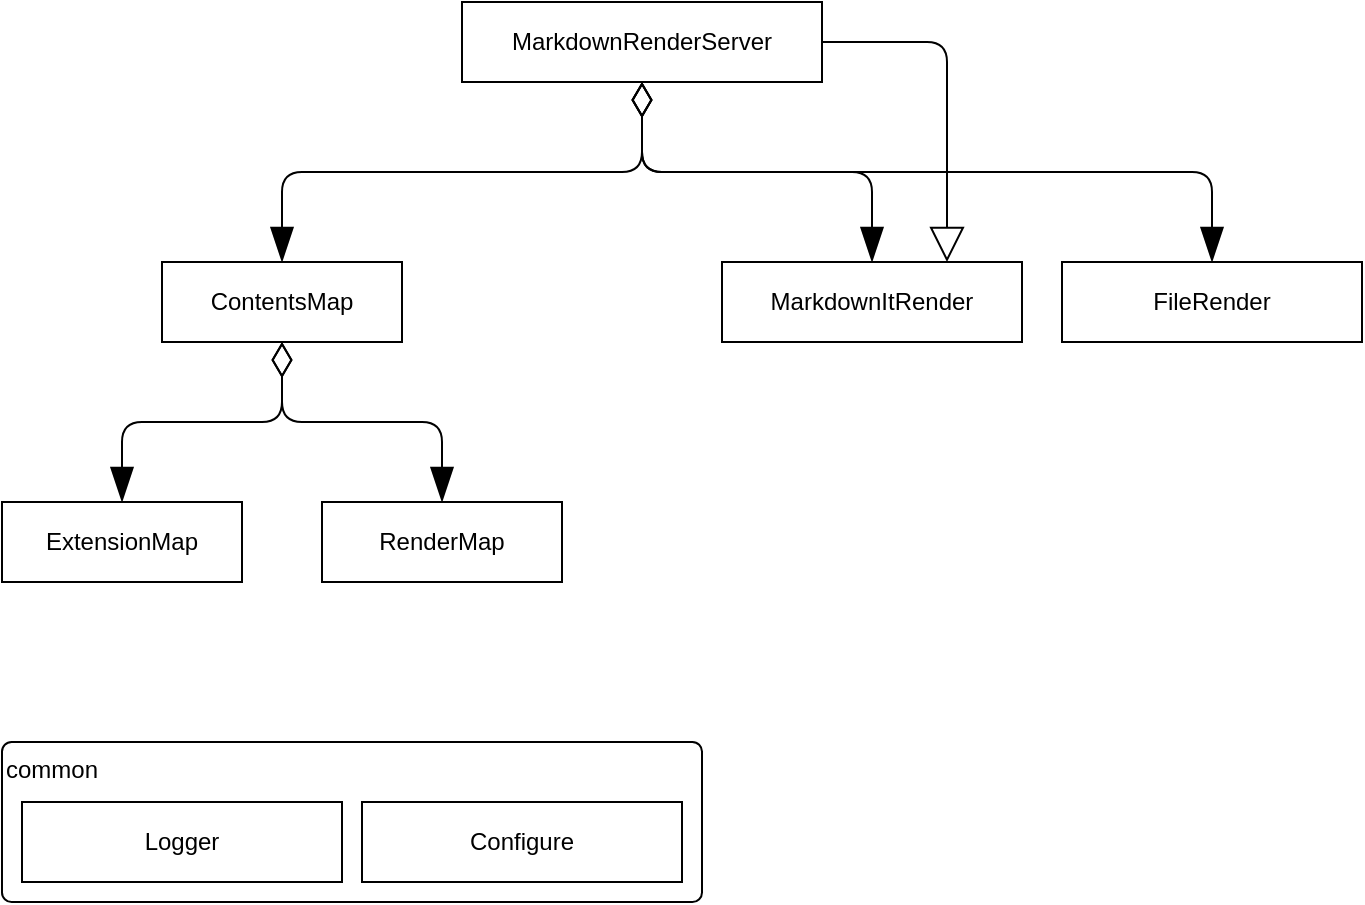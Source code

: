 <mxfile>
    <diagram id="vCkBioVn1saSBGnICoLu" name="ページ1">
        <mxGraphModel dx="813" dy="746" grid="1" gridSize="10" guides="1" tooltips="1" connect="1" arrows="1" fold="1" page="1" pageScale="1" pageWidth="1169" pageHeight="827" math="0" shadow="0">
            <root>
                <mxCell id="0"/>
                <mxCell id="1" parent="0"/>
                <mxCell id="21" style="edgeStyle=elbowEdgeStyle;html=1;entryX=0.5;entryY=0;entryDx=0;entryDy=0;elbow=vertical;startArrow=diamondThin;startFill=0;targetPerimeterSpacing=0;startSize=15;endSize=15;endArrow=blockThin;endFill=1;" edge="1" parent="1" source="16" target="17">
                    <mxGeometry relative="1" as="geometry"/>
                </mxCell>
                <mxCell id="22" style="edgeStyle=elbowEdgeStyle;elbow=vertical;html=1;startArrow=diamondThin;startFill=0;targetPerimeterSpacing=0;startSize=15;endSize=15;endArrow=blockThin;endFill=1;" edge="1" parent="1" source="16" target="19">
                    <mxGeometry relative="1" as="geometry"/>
                </mxCell>
                <mxCell id="16" value="ContentsMap" style="rounded=0;whiteSpace=wrap;html=1;fillColor=none;" vertex="1" parent="1">
                    <mxGeometry x="120" y="480" width="120" height="40" as="geometry"/>
                </mxCell>
                <mxCell id="17" value="ExtensionMap" style="rounded=0;whiteSpace=wrap;html=1;fillColor=none;" vertex="1" parent="1">
                    <mxGeometry x="40" y="600" width="120" height="40" as="geometry"/>
                </mxCell>
                <mxCell id="19" value="RenderMap" style="rounded=0;whiteSpace=wrap;html=1;fillColor=none;" vertex="1" parent="1">
                    <mxGeometry x="200" y="600" width="120" height="40" as="geometry"/>
                </mxCell>
                <mxCell id="26" style="edgeStyle=elbowEdgeStyle;elbow=vertical;html=1;startArrow=diamondThin;startFill=0;endArrow=blockThin;endFill=1;startSize=15;endSize=15;targetPerimeterSpacing=0;" edge="1" parent="1" source="20" target="24">
                    <mxGeometry relative="1" as="geometry"/>
                </mxCell>
                <mxCell id="27" style="edgeStyle=elbowEdgeStyle;elbow=vertical;html=1;startArrow=diamondThin;startFill=0;endArrow=blockThin;endFill=1;startSize=15;endSize=15;targetPerimeterSpacing=0;" edge="1" parent="1" source="20" target="25">
                    <mxGeometry relative="1" as="geometry"/>
                </mxCell>
                <mxCell id="28" style="edgeStyle=elbowEdgeStyle;elbow=vertical;html=1;entryX=0.75;entryY=0;entryDx=0;entryDy=0;startArrow=none;startFill=0;endArrow=block;endFill=0;startSize=15;endSize=15;targetPerimeterSpacing=0;" edge="1" parent="1" source="20" target="24">
                    <mxGeometry relative="1" as="geometry">
                        <Array as="points">
                            <mxPoint x="460" y="370"/>
                        </Array>
                    </mxGeometry>
                </mxCell>
                <mxCell id="20" value="MarkdownRenderServer" style="rounded=0;whiteSpace=wrap;html=1;fillColor=none;" vertex="1" parent="1">
                    <mxGeometry x="270" y="350" width="180" height="40" as="geometry"/>
                </mxCell>
                <mxCell id="23" style="edgeStyle=elbowEdgeStyle;elbow=vertical;html=1;startArrow=diamondThin;startFill=0;targetPerimeterSpacing=0;startSize=15;endSize=15;endArrow=blockThin;endFill=1;" edge="1" parent="1" source="20" target="16">
                    <mxGeometry relative="1" as="geometry">
                        <mxPoint x="190" y="530" as="sourcePoint"/>
                        <mxPoint x="270" y="610" as="targetPoint"/>
                    </mxGeometry>
                </mxCell>
                <mxCell id="24" value="MarkdownItRender" style="rounded=0;whiteSpace=wrap;html=1;fillColor=none;" vertex="1" parent="1">
                    <mxGeometry x="400" y="480" width="150" height="40" as="geometry"/>
                </mxCell>
                <mxCell id="13" value="common" style="rounded=1;whiteSpace=wrap;html=1;fillColor=none;arcSize=6;align=left;verticalAlign=top;" vertex="1" parent="1">
                    <mxGeometry x="40" y="720" width="350" height="80" as="geometry"/>
                </mxCell>
                <mxCell id="10" value="Logger" style="rounded=0;whiteSpace=wrap;html=1;fillColor=none;" vertex="1" parent="1">
                    <mxGeometry x="50" y="750" width="160" height="40" as="geometry"/>
                </mxCell>
                <mxCell id="12" value="Configure" style="rounded=0;whiteSpace=wrap;html=1;fillColor=none;" vertex="1" parent="1">
                    <mxGeometry x="220" y="750" width="160" height="40" as="geometry"/>
                </mxCell>
                <mxCell id="25" value="FileRender" style="rounded=0;whiteSpace=wrap;html=1;fillColor=none;" vertex="1" parent="1">
                    <mxGeometry x="570" y="480" width="150" height="40" as="geometry"/>
                </mxCell>
            </root>
        </mxGraphModel>
    </diagram>
</mxfile>